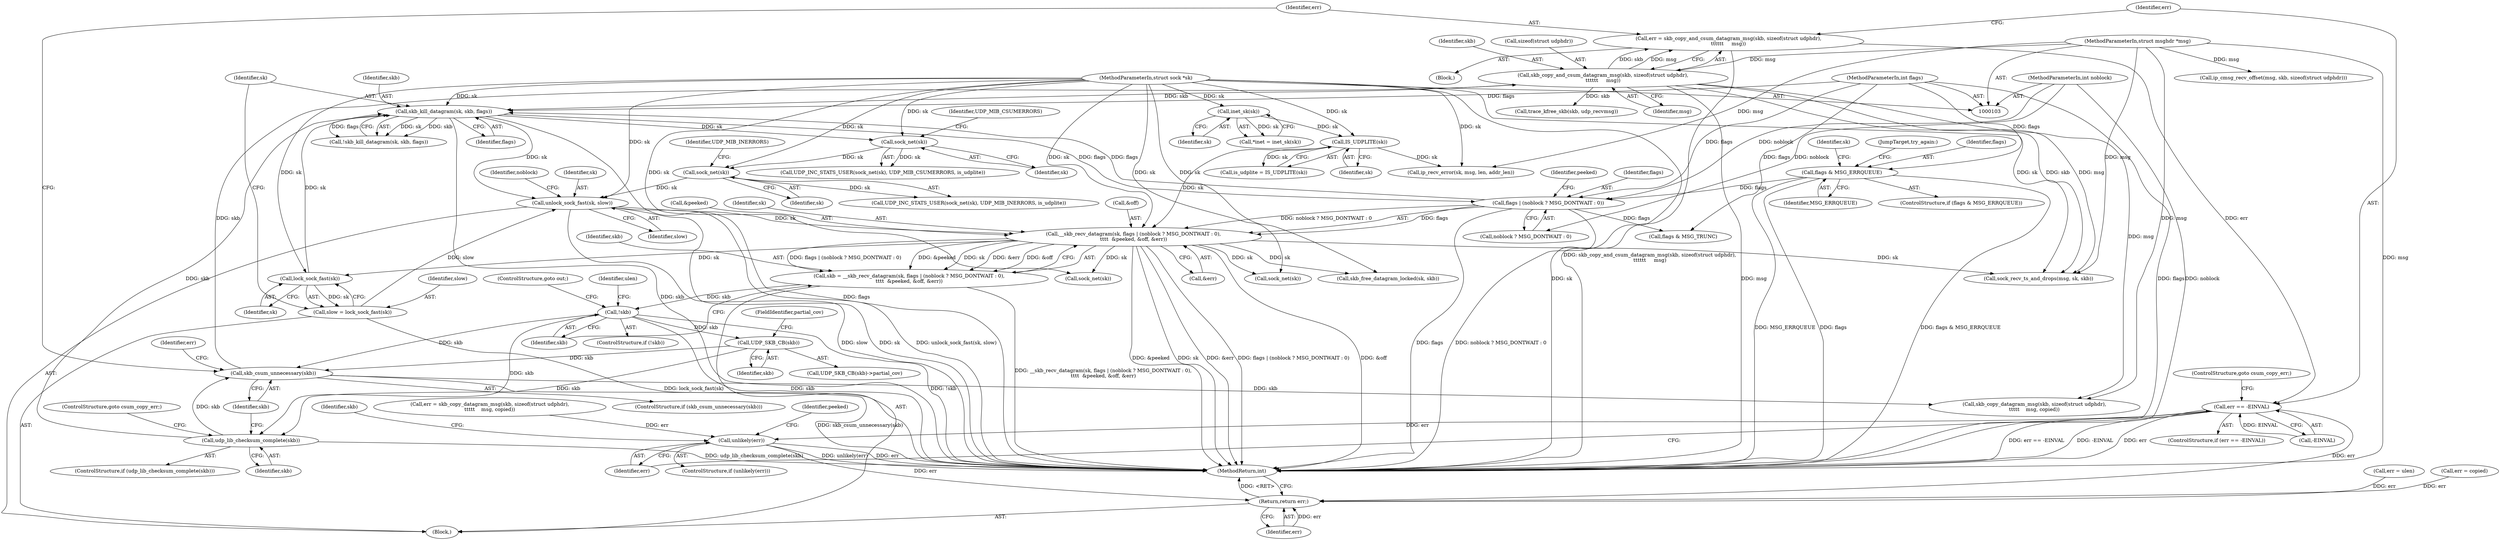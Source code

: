 digraph "0_linux_beb39db59d14990e401e235faf66a6b9b31240b0@API" {
"1000217" [label="(Call,err = skb_copy_and_csum_datagram_msg(skb, sizeof(struct udphdr),\n\t\t\t\t\t\t     msg))"];
"1000219" [label="(Call,skb_copy_and_csum_datagram_msg(skb, sizeof(struct udphdr),\n\t\t\t\t\t\t     msg))"];
"1000205" [label="(Call,skb_csum_unnecessary(skb))"];
"1000159" [label="(Call,!skb)"];
"1000142" [label="(Call,skb = __skb_recv_datagram(sk, flags | (noblock ? MSG_DONTWAIT : 0),\n\t\t\t\t  &peeked, &off, &err))"];
"1000144" [label="(Call,__skb_recv_datagram(sk, flags | (noblock ? MSG_DONTWAIT : 0),\n\t\t\t\t  &peeked, &off, &err))"];
"1000128" [label="(Call,IS_UDPLITE(sk))"];
"1000114" [label="(Call,inet_sk(sk))"];
"1000104" [label="(MethodParameterIn,struct sock *sk)"];
"1000353" [label="(Call,unlock_sock_fast(sk, slow))"];
"1000338" [label="(Call,skb_kill_datagram(sk, skb, flags))"];
"1000334" [label="(Call,lock_sock_fast(sk))"];
"1000201" [label="(Call,udp_lib_checksum_complete(skb))"];
"1000196" [label="(Call,UDP_SKB_CB(skb))"];
"1000146" [label="(Call,flags | (noblock ? MSG_DONTWAIT : 0))"];
"1000132" [label="(Call,flags & MSG_ERRQUEUE)"];
"1000108" [label="(MethodParameterIn,int flags)"];
"1000107" [label="(MethodParameterIn,int noblock)"];
"1000349" [label="(Call,sock_net(sk))"];
"1000344" [label="(Call,sock_net(sk))"];
"1000332" [label="(Call,slow = lock_sock_fast(sk))"];
"1000105" [label="(MethodParameterIn,struct msghdr *msg)"];
"1000225" [label="(Call,err == -EINVAL)"];
"1000231" [label="(Call,unlikely(err))"];
"1000329" [label="(Return,return err;)"];
"1000232" [label="(Identifier,err)"];
"1000230" [label="(ControlStructure,if (unlikely(err)))"];
"1000318" [label="(Call,flags & MSG_TRUNC)"];
"1000333" [label="(Identifier,slow)"];
"1000349" [label="(Call,sock_net(sk))"];
"1000217" [label="(Call,err = skb_copy_and_csum_datagram_msg(skb, sizeof(struct udphdr),\n\t\t\t\t\t\t     msg))"];
"1000126" [label="(Call,is_udplite = IS_UDPLITE(sk))"];
"1000115" [label="(Identifier,sk)"];
"1000321" [label="(Call,err = ulen)"];
"1000104" [label="(MethodParameterIn,struct sock *sk)"];
"1000201" [label="(Call,udp_lib_checksum_complete(skb))"];
"1000325" [label="(Call,skb_free_datagram_locked(sk, skb))"];
"1000337" [label="(Call,!skb_kill_datagram(sk, skb, flags))"];
"1000206" [label="(Identifier,skb)"];
"1000234" [label="(Call,trace_kfree_skb(skb, udp_recvmsg))"];
"1000209" [label="(Call,skb_copy_datagram_msg(skb, sizeof(struct udphdr),\n\t\t\t\t\t    msg, copied))"];
"1000348" [label="(Call,UDP_INC_STATS_USER(sock_net(sk), UDP_MIB_INERRORS, is_udplite))"];
"1000354" [label="(Identifier,sk)"];
"1000343" [label="(Call,UDP_INC_STATS_USER(sock_net(sk), UDP_MIB_CSUMERRORS, is_udplite))"];
"1000131" [label="(ControlStructure,if (flags & MSG_ERRQUEUE))"];
"1000344" [label="(Call,sock_net(sk))"];
"1000357" [label="(Identifier,noblock)"];
"1000221" [label="(Call,sizeof(struct udphdr))"];
"1000219" [label="(Call,skb_copy_and_csum_datagram_msg(skb, sizeof(struct udphdr),\n\t\t\t\t\t\t     msg))"];
"1000158" [label="(ControlStructure,if (!skb))"];
"1000132" [label="(Call,flags & MSG_ERRQUEUE)"];
"1000159" [label="(Call,!skb)"];
"1000204" [label="(ControlStructure,if (skb_csum_unnecessary(skb)))"];
"1000161" [label="(ControlStructure,goto out;)"];
"1000144" [label="(Call,__skb_recv_datagram(sk, flags | (noblock ? MSG_DONTWAIT : 0),\n\t\t\t\t  &peeked, &off, &err))"];
"1000146" [label="(Call,flags | (noblock ? MSG_DONTWAIT : 0))"];
"1000338" [label="(Call,skb_kill_datagram(sk, skb, flags))"];
"1000226" [label="(Identifier,err)"];
"1000110" [label="(Block,)"];
"1000196" [label="(Call,UDP_SKB_CB(skb))"];
"1000203" [label="(ControlStructure,goto csum_copy_err;)"];
"1000332" [label="(Call,slow = lock_sock_fast(sk))"];
"1000225" [label="(Call,err == -EINVAL)"];
"1000350" [label="(Identifier,sk)"];
"1000160" [label="(Identifier,skb)"];
"1000339" [label="(Identifier,sk)"];
"1000129" [label="(Identifier,sk)"];
"1000153" [label="(Identifier,peeked)"];
"1000223" [label="(Identifier,msg)"];
"1000235" [label="(Identifier,skb)"];
"1000330" [label="(Identifier,err)"];
"1000107" [label="(MethodParameterIn,int noblock)"];
"1000353" [label="(Call,unlock_sock_fast(sk, slow))"];
"1000208" [label="(Identifier,err)"];
"1000133" [label="(Identifier,flags)"];
"1000218" [label="(Identifier,err)"];
"1000345" [label="(Identifier,sk)"];
"1000314" [label="(Call,err = copied)"];
"1000154" [label="(Call,&off)"];
"1000112" [label="(Call,*inet = inet_sk(sk))"];
"1000335" [label="(Identifier,sk)"];
"1000136" [label="(Call,ip_recv_error(sk, msg, len, addr_len))"];
"1000145" [label="(Identifier,sk)"];
"1000137" [label="(Identifier,sk)"];
"1000367" [label="(MethodReturn,int)"];
"1000200" [label="(ControlStructure,if (udp_lib_checksum_complete(skb)))"];
"1000355" [label="(Identifier,slow)"];
"1000152" [label="(Call,&peeked)"];
"1000334" [label="(Call,lock_sock_fast(sk))"];
"1000220" [label="(Identifier,skb)"];
"1000341" [label="(Identifier,flags)"];
"1000147" [label="(Identifier,flags)"];
"1000195" [label="(Call,UDP_SKB_CB(skb)->partial_cov)"];
"1000205" [label="(Call,skb_csum_unnecessary(skb))"];
"1000247" [label="(Call,sock_net(sk))"];
"1000134" [label="(Identifier,MSG_ERRQUEUE)"];
"1000216" [label="(Block,)"];
"1000207" [label="(Call,err = skb_copy_datagram_msg(skb, sizeof(struct udphdr),\n\t\t\t\t\t    msg, copied))"];
"1000128" [label="(Call,IS_UDPLITE(sk))"];
"1000309" [label="(Call,ip_cmsg_recv_offset(msg, skb, sizeof(struct udphdr)))"];
"1000346" [label="(Identifier,UDP_MIB_CSUMERRORS)"];
"1000227" [label="(Call,-EINVAL)"];
"1000260" [label="(Call,sock_recv_ts_and_drops(msg, sk, skb))"];
"1000224" [label="(ControlStructure,if (err == -EINVAL))"];
"1000329" [label="(Return,return err;)"];
"1000114" [label="(Call,inet_sk(sk))"];
"1000256" [label="(Call,sock_net(sk))"];
"1000156" [label="(Call,&err)"];
"1000340" [label="(Identifier,skb)"];
"1000202" [label="(Identifier,skb)"];
"1000198" [label="(FieldIdentifier,partial_cov)"];
"1000141" [label="(JumpTarget,try_again:)"];
"1000163" [label="(Identifier,ulen)"];
"1000351" [label="(Identifier,UDP_MIB_INERRORS)"];
"1000148" [label="(Call,noblock ? MSG_DONTWAIT : 0)"];
"1000197" [label="(Identifier,skb)"];
"1000105" [label="(MethodParameterIn,struct msghdr *msg)"];
"1000231" [label="(Call,unlikely(err))"];
"1000142" [label="(Call,skb = __skb_recv_datagram(sk, flags | (noblock ? MSG_DONTWAIT : 0),\n\t\t\t\t  &peeked, &off, &err))"];
"1000143" [label="(Identifier,skb)"];
"1000229" [label="(ControlStructure,goto csum_copy_err;)"];
"1000108" [label="(MethodParameterIn,int flags)"];
"1000254" [label="(Identifier,peeked)"];
"1000217" -> "1000216"  [label="AST: "];
"1000217" -> "1000219"  [label="CFG: "];
"1000218" -> "1000217"  [label="AST: "];
"1000219" -> "1000217"  [label="AST: "];
"1000226" -> "1000217"  [label="CFG: "];
"1000217" -> "1000367"  [label="DDG: skb_copy_and_csum_datagram_msg(skb, sizeof(struct udphdr),\n\t\t\t\t\t\t     msg)"];
"1000219" -> "1000217"  [label="DDG: skb"];
"1000219" -> "1000217"  [label="DDG: msg"];
"1000217" -> "1000225"  [label="DDG: err"];
"1000219" -> "1000223"  [label="CFG: "];
"1000220" -> "1000219"  [label="AST: "];
"1000221" -> "1000219"  [label="AST: "];
"1000223" -> "1000219"  [label="AST: "];
"1000219" -> "1000367"  [label="DDG: msg"];
"1000219" -> "1000209"  [label="DDG: msg"];
"1000205" -> "1000219"  [label="DDG: skb"];
"1000105" -> "1000219"  [label="DDG: msg"];
"1000219" -> "1000234"  [label="DDG: skb"];
"1000219" -> "1000260"  [label="DDG: msg"];
"1000219" -> "1000260"  [label="DDG: skb"];
"1000219" -> "1000338"  [label="DDG: skb"];
"1000205" -> "1000204"  [label="AST: "];
"1000205" -> "1000206"  [label="CFG: "];
"1000206" -> "1000205"  [label="AST: "];
"1000208" -> "1000205"  [label="CFG: "];
"1000218" -> "1000205"  [label="CFG: "];
"1000205" -> "1000367"  [label="DDG: skb_csum_unnecessary(skb)"];
"1000159" -> "1000205"  [label="DDG: skb"];
"1000196" -> "1000205"  [label="DDG: skb"];
"1000201" -> "1000205"  [label="DDG: skb"];
"1000205" -> "1000209"  [label="DDG: skb"];
"1000159" -> "1000158"  [label="AST: "];
"1000159" -> "1000160"  [label="CFG: "];
"1000160" -> "1000159"  [label="AST: "];
"1000161" -> "1000159"  [label="CFG: "];
"1000163" -> "1000159"  [label="CFG: "];
"1000159" -> "1000367"  [label="DDG: !skb"];
"1000159" -> "1000367"  [label="DDG: skb"];
"1000142" -> "1000159"  [label="DDG: skb"];
"1000159" -> "1000196"  [label="DDG: skb"];
"1000159" -> "1000201"  [label="DDG: skb"];
"1000142" -> "1000110"  [label="AST: "];
"1000142" -> "1000144"  [label="CFG: "];
"1000143" -> "1000142"  [label="AST: "];
"1000144" -> "1000142"  [label="AST: "];
"1000160" -> "1000142"  [label="CFG: "];
"1000142" -> "1000367"  [label="DDG: __skb_recv_datagram(sk, flags | (noblock ? MSG_DONTWAIT : 0),\n\t\t\t\t  &peeked, &off, &err)"];
"1000144" -> "1000142"  [label="DDG: flags | (noblock ? MSG_DONTWAIT : 0)"];
"1000144" -> "1000142"  [label="DDG: &peeked"];
"1000144" -> "1000142"  [label="DDG: sk"];
"1000144" -> "1000142"  [label="DDG: &err"];
"1000144" -> "1000142"  [label="DDG: &off"];
"1000144" -> "1000156"  [label="CFG: "];
"1000145" -> "1000144"  [label="AST: "];
"1000146" -> "1000144"  [label="AST: "];
"1000152" -> "1000144"  [label="AST: "];
"1000154" -> "1000144"  [label="AST: "];
"1000156" -> "1000144"  [label="AST: "];
"1000144" -> "1000367"  [label="DDG: &off"];
"1000144" -> "1000367"  [label="DDG: &peeked"];
"1000144" -> "1000367"  [label="DDG: sk"];
"1000144" -> "1000367"  [label="DDG: &err"];
"1000144" -> "1000367"  [label="DDG: flags | (noblock ? MSG_DONTWAIT : 0)"];
"1000128" -> "1000144"  [label="DDG: sk"];
"1000353" -> "1000144"  [label="DDG: sk"];
"1000104" -> "1000144"  [label="DDG: sk"];
"1000146" -> "1000144"  [label="DDG: flags"];
"1000146" -> "1000144"  [label="DDG: noblock ? MSG_DONTWAIT : 0"];
"1000144" -> "1000247"  [label="DDG: sk"];
"1000144" -> "1000256"  [label="DDG: sk"];
"1000144" -> "1000260"  [label="DDG: sk"];
"1000144" -> "1000325"  [label="DDG: sk"];
"1000144" -> "1000334"  [label="DDG: sk"];
"1000128" -> "1000126"  [label="AST: "];
"1000128" -> "1000129"  [label="CFG: "];
"1000129" -> "1000128"  [label="AST: "];
"1000126" -> "1000128"  [label="CFG: "];
"1000128" -> "1000126"  [label="DDG: sk"];
"1000114" -> "1000128"  [label="DDG: sk"];
"1000104" -> "1000128"  [label="DDG: sk"];
"1000128" -> "1000136"  [label="DDG: sk"];
"1000114" -> "1000112"  [label="AST: "];
"1000114" -> "1000115"  [label="CFG: "];
"1000115" -> "1000114"  [label="AST: "];
"1000112" -> "1000114"  [label="CFG: "];
"1000114" -> "1000112"  [label="DDG: sk"];
"1000104" -> "1000114"  [label="DDG: sk"];
"1000104" -> "1000103"  [label="AST: "];
"1000104" -> "1000367"  [label="DDG: sk"];
"1000104" -> "1000136"  [label="DDG: sk"];
"1000104" -> "1000247"  [label="DDG: sk"];
"1000104" -> "1000256"  [label="DDG: sk"];
"1000104" -> "1000260"  [label="DDG: sk"];
"1000104" -> "1000325"  [label="DDG: sk"];
"1000104" -> "1000334"  [label="DDG: sk"];
"1000104" -> "1000338"  [label="DDG: sk"];
"1000104" -> "1000344"  [label="DDG: sk"];
"1000104" -> "1000349"  [label="DDG: sk"];
"1000104" -> "1000353"  [label="DDG: sk"];
"1000353" -> "1000110"  [label="AST: "];
"1000353" -> "1000355"  [label="CFG: "];
"1000354" -> "1000353"  [label="AST: "];
"1000355" -> "1000353"  [label="AST: "];
"1000357" -> "1000353"  [label="CFG: "];
"1000353" -> "1000367"  [label="DDG: unlock_sock_fast(sk, slow)"];
"1000353" -> "1000367"  [label="DDG: sk"];
"1000353" -> "1000367"  [label="DDG: slow"];
"1000338" -> "1000353"  [label="DDG: sk"];
"1000349" -> "1000353"  [label="DDG: sk"];
"1000332" -> "1000353"  [label="DDG: slow"];
"1000338" -> "1000337"  [label="AST: "];
"1000338" -> "1000341"  [label="CFG: "];
"1000339" -> "1000338"  [label="AST: "];
"1000340" -> "1000338"  [label="AST: "];
"1000341" -> "1000338"  [label="AST: "];
"1000337" -> "1000338"  [label="CFG: "];
"1000338" -> "1000367"  [label="DDG: skb"];
"1000338" -> "1000367"  [label="DDG: flags"];
"1000338" -> "1000146"  [label="DDG: flags"];
"1000338" -> "1000337"  [label="DDG: sk"];
"1000338" -> "1000337"  [label="DDG: skb"];
"1000338" -> "1000337"  [label="DDG: flags"];
"1000334" -> "1000338"  [label="DDG: sk"];
"1000201" -> "1000338"  [label="DDG: skb"];
"1000146" -> "1000338"  [label="DDG: flags"];
"1000108" -> "1000338"  [label="DDG: flags"];
"1000338" -> "1000344"  [label="DDG: sk"];
"1000334" -> "1000332"  [label="AST: "];
"1000334" -> "1000335"  [label="CFG: "];
"1000335" -> "1000334"  [label="AST: "];
"1000332" -> "1000334"  [label="CFG: "];
"1000334" -> "1000332"  [label="DDG: sk"];
"1000201" -> "1000200"  [label="AST: "];
"1000201" -> "1000202"  [label="CFG: "];
"1000202" -> "1000201"  [label="AST: "];
"1000203" -> "1000201"  [label="CFG: "];
"1000206" -> "1000201"  [label="CFG: "];
"1000201" -> "1000367"  [label="DDG: udp_lib_checksum_complete(skb)"];
"1000196" -> "1000201"  [label="DDG: skb"];
"1000196" -> "1000195"  [label="AST: "];
"1000196" -> "1000197"  [label="CFG: "];
"1000197" -> "1000196"  [label="AST: "];
"1000198" -> "1000196"  [label="CFG: "];
"1000146" -> "1000148"  [label="CFG: "];
"1000147" -> "1000146"  [label="AST: "];
"1000148" -> "1000146"  [label="AST: "];
"1000153" -> "1000146"  [label="CFG: "];
"1000146" -> "1000367"  [label="DDG: noblock ? MSG_DONTWAIT : 0"];
"1000146" -> "1000367"  [label="DDG: flags"];
"1000132" -> "1000146"  [label="DDG: flags"];
"1000108" -> "1000146"  [label="DDG: flags"];
"1000107" -> "1000146"  [label="DDG: noblock"];
"1000146" -> "1000318"  [label="DDG: flags"];
"1000132" -> "1000131"  [label="AST: "];
"1000132" -> "1000134"  [label="CFG: "];
"1000133" -> "1000132"  [label="AST: "];
"1000134" -> "1000132"  [label="AST: "];
"1000137" -> "1000132"  [label="CFG: "];
"1000141" -> "1000132"  [label="CFG: "];
"1000132" -> "1000367"  [label="DDG: flags & MSG_ERRQUEUE"];
"1000132" -> "1000367"  [label="DDG: MSG_ERRQUEUE"];
"1000132" -> "1000367"  [label="DDG: flags"];
"1000108" -> "1000132"  [label="DDG: flags"];
"1000108" -> "1000103"  [label="AST: "];
"1000108" -> "1000367"  [label="DDG: flags"];
"1000108" -> "1000318"  [label="DDG: flags"];
"1000107" -> "1000103"  [label="AST: "];
"1000107" -> "1000367"  [label="DDG: noblock"];
"1000107" -> "1000148"  [label="DDG: noblock"];
"1000349" -> "1000348"  [label="AST: "];
"1000349" -> "1000350"  [label="CFG: "];
"1000350" -> "1000349"  [label="AST: "];
"1000351" -> "1000349"  [label="CFG: "];
"1000349" -> "1000348"  [label="DDG: sk"];
"1000344" -> "1000349"  [label="DDG: sk"];
"1000344" -> "1000343"  [label="AST: "];
"1000344" -> "1000345"  [label="CFG: "];
"1000345" -> "1000344"  [label="AST: "];
"1000346" -> "1000344"  [label="CFG: "];
"1000344" -> "1000343"  [label="DDG: sk"];
"1000332" -> "1000110"  [label="AST: "];
"1000333" -> "1000332"  [label="AST: "];
"1000339" -> "1000332"  [label="CFG: "];
"1000332" -> "1000367"  [label="DDG: lock_sock_fast(sk)"];
"1000105" -> "1000103"  [label="AST: "];
"1000105" -> "1000367"  [label="DDG: msg"];
"1000105" -> "1000136"  [label="DDG: msg"];
"1000105" -> "1000209"  [label="DDG: msg"];
"1000105" -> "1000260"  [label="DDG: msg"];
"1000105" -> "1000309"  [label="DDG: msg"];
"1000225" -> "1000224"  [label="AST: "];
"1000225" -> "1000227"  [label="CFG: "];
"1000226" -> "1000225"  [label="AST: "];
"1000227" -> "1000225"  [label="AST: "];
"1000229" -> "1000225"  [label="CFG: "];
"1000232" -> "1000225"  [label="CFG: "];
"1000225" -> "1000367"  [label="DDG: err == -EINVAL"];
"1000225" -> "1000367"  [label="DDG: -EINVAL"];
"1000225" -> "1000367"  [label="DDG: err"];
"1000227" -> "1000225"  [label="DDG: EINVAL"];
"1000225" -> "1000231"  [label="DDG: err"];
"1000225" -> "1000329"  [label="DDG: err"];
"1000231" -> "1000230"  [label="AST: "];
"1000231" -> "1000232"  [label="CFG: "];
"1000232" -> "1000231"  [label="AST: "];
"1000235" -> "1000231"  [label="CFG: "];
"1000254" -> "1000231"  [label="CFG: "];
"1000231" -> "1000367"  [label="DDG: unlikely(err)"];
"1000231" -> "1000367"  [label="DDG: err"];
"1000207" -> "1000231"  [label="DDG: err"];
"1000231" -> "1000329"  [label="DDG: err"];
"1000329" -> "1000110"  [label="AST: "];
"1000329" -> "1000330"  [label="CFG: "];
"1000330" -> "1000329"  [label="AST: "];
"1000367" -> "1000329"  [label="CFG: "];
"1000329" -> "1000367"  [label="DDG: <RET>"];
"1000330" -> "1000329"  [label="DDG: err"];
"1000314" -> "1000329"  [label="DDG: err"];
"1000321" -> "1000329"  [label="DDG: err"];
}
